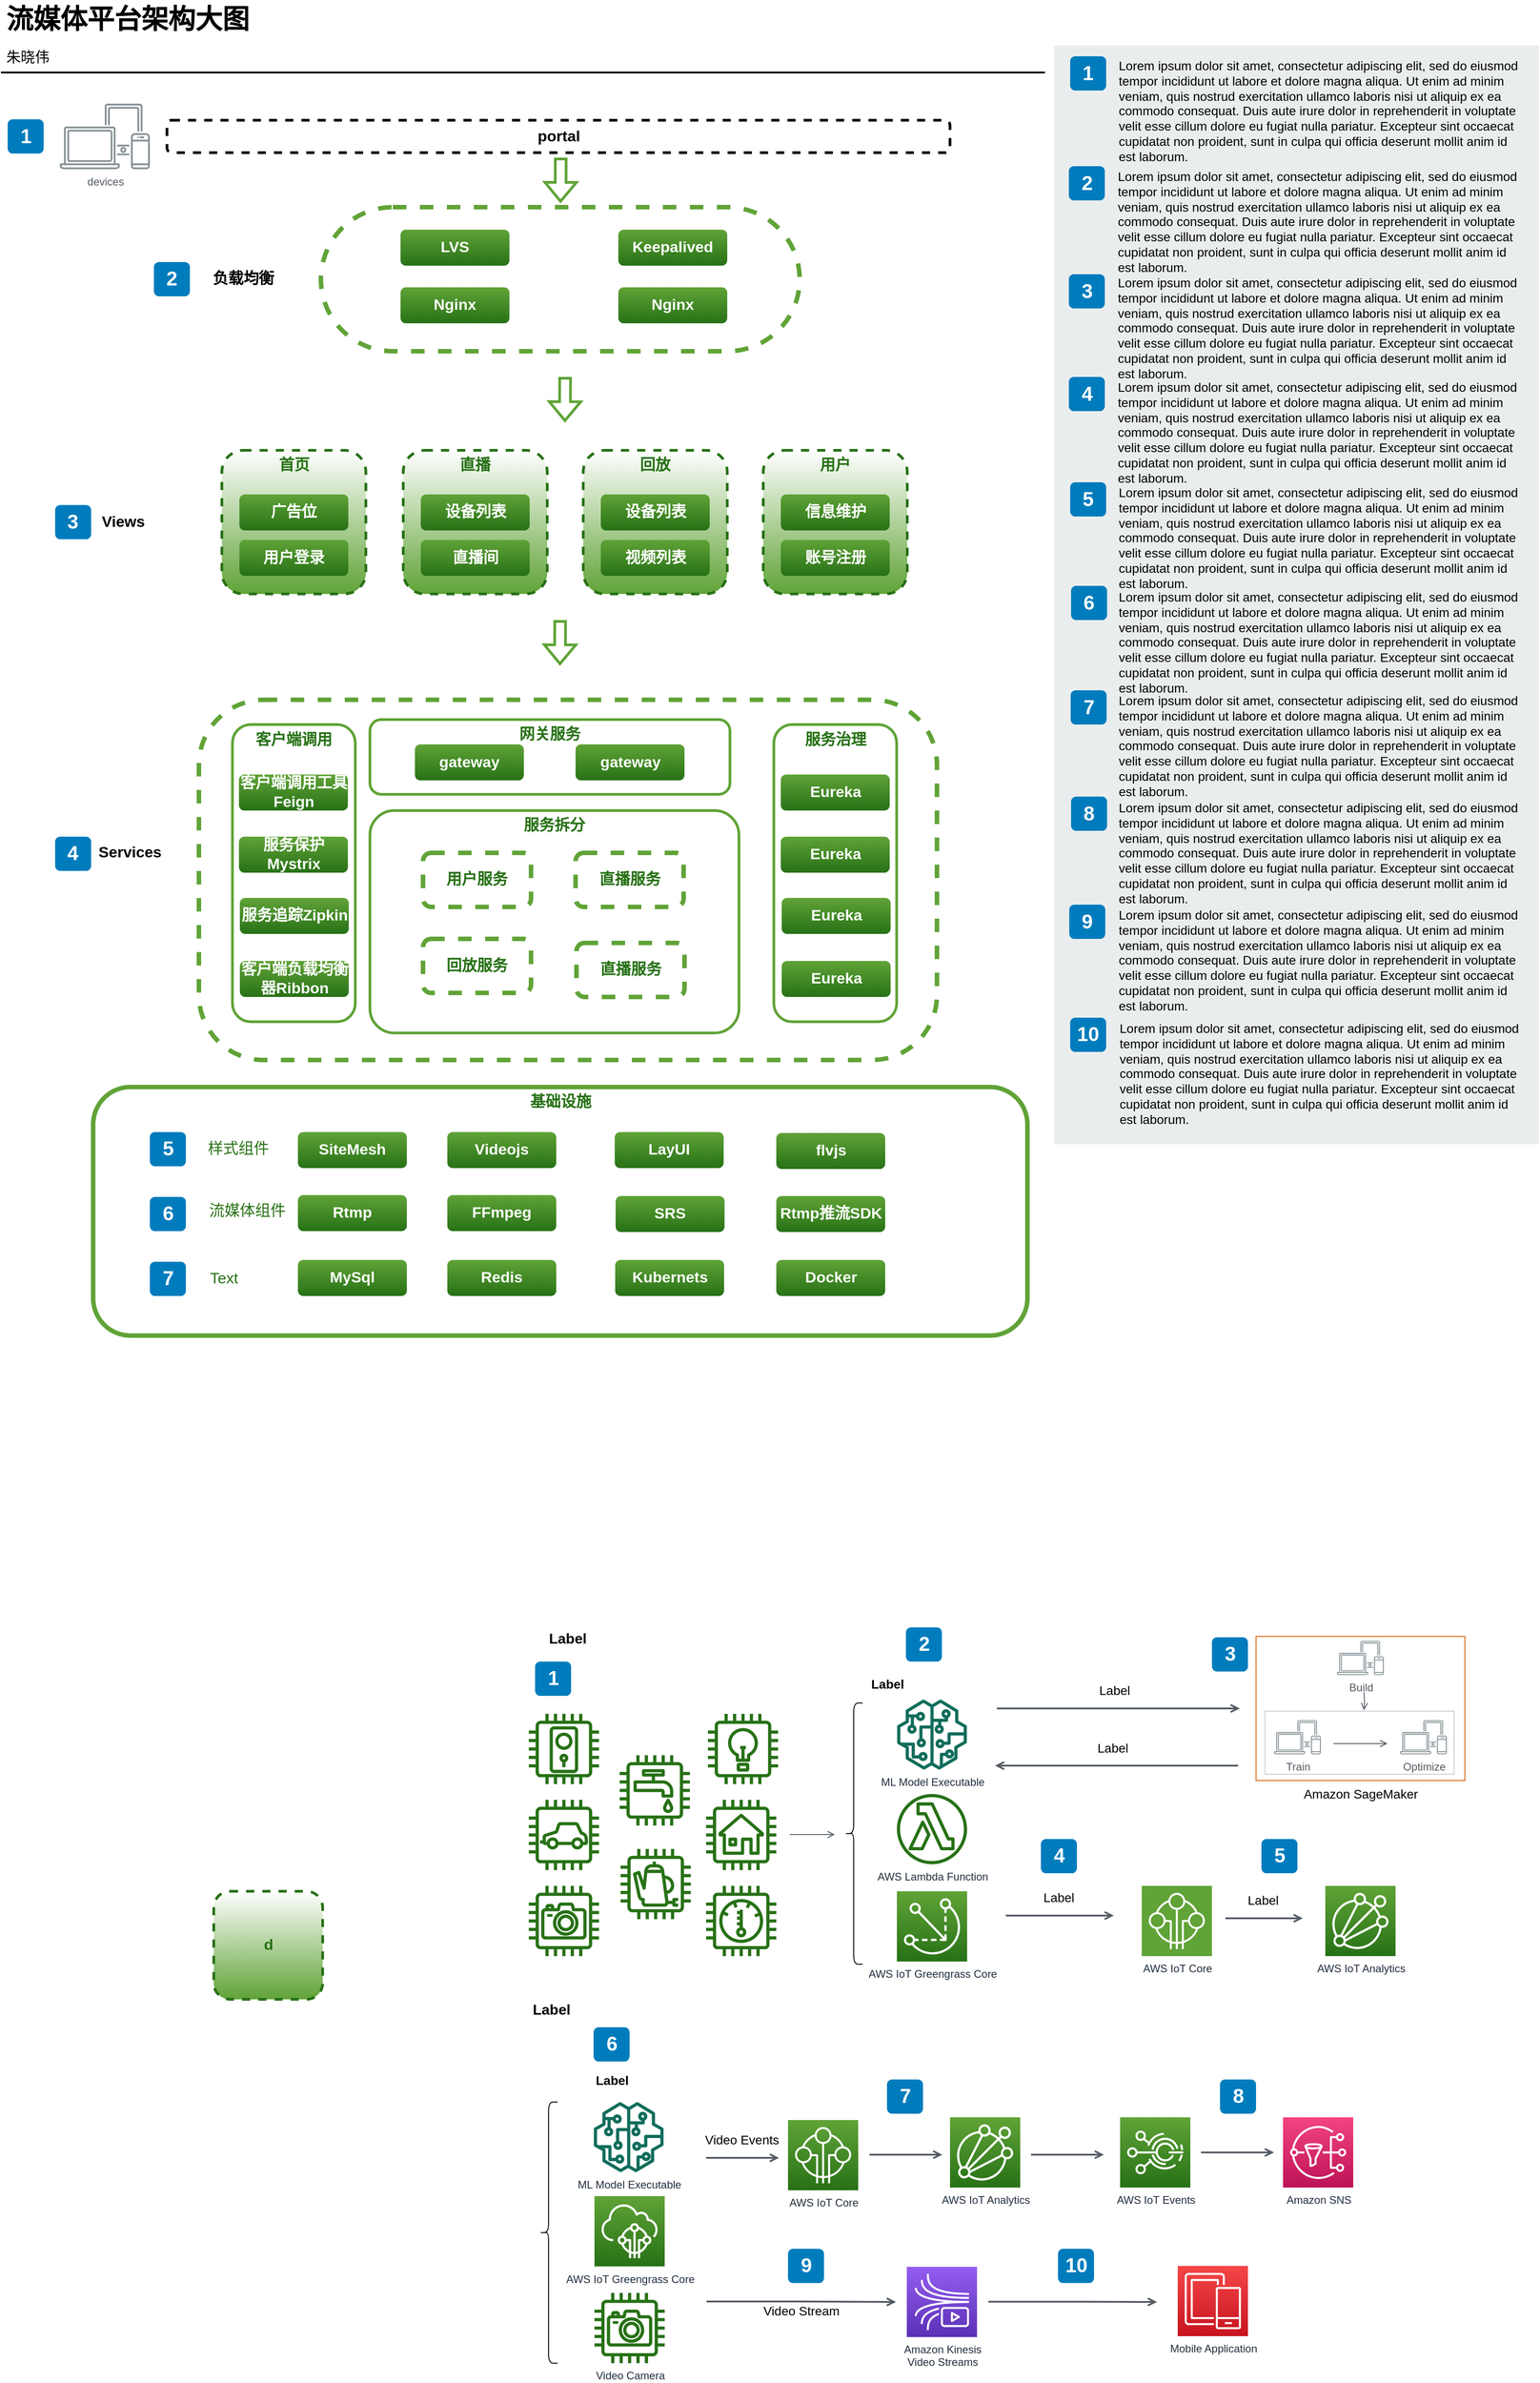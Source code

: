 <mxfile version="13.11.0" type="github">
  <diagram id="RvOlapnKrb3wd_bGB16z" name="Page-1">
    <mxGraphModel dx="358" dy="-2872" grid="1" gridSize="10" guides="1" tooltips="1" connect="1" arrows="1" fold="1" page="1" pageScale="1" pageWidth="827" pageHeight="1169" math="0" shadow="0">
      <root>
        <mxCell id="0" />
        <mxCell id="1" parent="0" />
        <mxCell id="OIX_POswV1e51lXpxc2r-1" value="Amazon SageMaker" style="whiteSpace=wrap;html=1;fillColor=none;fontSize=14;fontColor=#000000;dashed=0;fontStyle=0;align=center;verticalAlign=top;strokeColor=#D86613;gradientColor=none;spacingLeft=0;labelPosition=center;verticalLabelPosition=bottom;" vertex="1" parent="1">
          <mxGeometry x="2664.5" y="5880" width="232" height="160" as="geometry" />
        </mxCell>
        <mxCell id="OIX_POswV1e51lXpxc2r-2" value="" style="whiteSpace=wrap;html=1;fillColor=none;fontSize=14;fontColor=#000000;dashed=0;fontStyle=0;align=center;verticalAlign=top;strokeColor=#CCCCCC;gradientColor=none;spacingLeft=0;labelPosition=center;verticalLabelPosition=bottom;" vertex="1" parent="1">
          <mxGeometry x="2674.5" y="5963" width="210" height="70" as="geometry" />
        </mxCell>
        <mxCell id="OIX_POswV1e51lXpxc2r-3" value="" style="outlineConnect=0;fontColor=#232F3E;gradientColor=none;fillColor=#277116;strokeColor=none;dashed=0;verticalLabelPosition=bottom;verticalAlign=top;align=center;html=1;fontSize=12;fontStyle=0;aspect=fixed;pointerEvents=1;shape=mxgraph.aws4.door_lock;" vertex="1" parent="1">
          <mxGeometry x="1856.5" y="5966" width="78" height="78" as="geometry" />
        </mxCell>
        <mxCell id="OIX_POswV1e51lXpxc2r-4" value="" style="outlineConnect=0;fontColor=#232F3E;gradientColor=none;fillColor=#277116;strokeColor=none;dashed=0;verticalLabelPosition=bottom;verticalAlign=top;align=center;html=1;fontSize=12;fontStyle=0;aspect=fixed;pointerEvents=1;shape=mxgraph.aws4.car;" vertex="1" parent="1">
          <mxGeometry x="1856.5" y="6061.5" width="78" height="78" as="geometry" />
        </mxCell>
        <mxCell id="OIX_POswV1e51lXpxc2r-5" value="" style="outlineConnect=0;fontColor=#232F3E;gradientColor=none;fillColor=#277116;strokeColor=none;dashed=0;verticalLabelPosition=bottom;verticalAlign=top;align=center;html=1;fontSize=12;fontStyle=0;aspect=fixed;pointerEvents=1;shape=mxgraph.aws4.camera;" vertex="1" parent="1">
          <mxGeometry x="1856.5" y="6157" width="78" height="78" as="geometry" />
        </mxCell>
        <mxCell id="OIX_POswV1e51lXpxc2r-6" value="" style="outlineConnect=0;fontColor=#232F3E;gradientColor=none;fillColor=#277116;strokeColor=none;dashed=0;verticalLabelPosition=bottom;verticalAlign=top;align=center;html=1;fontSize=12;fontStyle=0;aspect=fixed;pointerEvents=1;shape=mxgraph.aws4.utility;" vertex="1" parent="1">
          <mxGeometry x="1957.5" y="6012" width="78" height="78" as="geometry" />
        </mxCell>
        <mxCell id="OIX_POswV1e51lXpxc2r-7" value="" style="outlineConnect=0;fontColor=#232F3E;gradientColor=none;fillColor=#277116;strokeColor=none;dashed=0;verticalLabelPosition=bottom;verticalAlign=top;align=center;html=1;fontSize=12;fontStyle=0;aspect=fixed;pointerEvents=1;shape=mxgraph.aws4.coffee_pot;" vertex="1" parent="1">
          <mxGeometry x="1958.5" y="6116" width="78" height="78" as="geometry" />
        </mxCell>
        <mxCell id="OIX_POswV1e51lXpxc2r-8" value="" style="outlineConnect=0;fontColor=#232F3E;gradientColor=none;fillColor=#277116;strokeColor=none;dashed=0;verticalLabelPosition=bottom;verticalAlign=top;align=center;html=1;fontSize=12;fontStyle=0;aspect=fixed;pointerEvents=1;shape=mxgraph.aws4.lightbulb;" vertex="1" parent="1">
          <mxGeometry x="2055.5" y="5966" width="78" height="78" as="geometry" />
        </mxCell>
        <mxCell id="OIX_POswV1e51lXpxc2r-9" value="" style="outlineConnect=0;fontColor=#232F3E;gradientColor=none;fillColor=#277116;strokeColor=none;dashed=0;verticalLabelPosition=bottom;verticalAlign=top;align=center;html=1;fontSize=12;fontStyle=0;aspect=fixed;pointerEvents=1;shape=mxgraph.aws4.house;" vertex="1" parent="1">
          <mxGeometry x="2053.5" y="6061.5" width="78" height="78" as="geometry" />
        </mxCell>
        <mxCell id="OIX_POswV1e51lXpxc2r-10" value="" style="outlineConnect=0;fontColor=#232F3E;gradientColor=none;fillColor=#277116;strokeColor=none;dashed=0;verticalLabelPosition=bottom;verticalAlign=top;align=center;html=1;fontSize=12;fontStyle=0;aspect=fixed;pointerEvents=1;shape=mxgraph.aws4.thermostat;" vertex="1" parent="1">
          <mxGeometry x="2053.5" y="6157" width="78" height="78" as="geometry" />
        </mxCell>
        <mxCell id="OIX_POswV1e51lXpxc2r-11" value="1" style="rounded=1;whiteSpace=wrap;html=1;fillColor=#007CBD;strokeColor=none;fontColor=#FFFFFF;fontStyle=1;fontSize=22;" vertex="1" parent="1">
          <mxGeometry x="1863.5" y="5908" width="40" height="38" as="geometry" />
        </mxCell>
        <mxCell id="OIX_POswV1e51lXpxc2r-12" value="ML Model Executable" style="outlineConnect=0;fontColor=#232F3E;gradientColor=none;fillColor=#116D5B;strokeColor=none;dashed=0;verticalLabelPosition=bottom;verticalAlign=top;align=center;html=1;fontSize=12;fontStyle=0;aspect=fixed;pointerEvents=1;shape=mxgraph.aws4.sagemaker_model;" vertex="1" parent="1">
          <mxGeometry x="2265.5" y="5950" width="78" height="78" as="geometry" />
        </mxCell>
        <mxCell id="OIX_POswV1e51lXpxc2r-13" value="AWS Lambda Function" style="outlineConnect=0;fontColor=#232F3E;gradientColor=none;fillColor=#277116;strokeColor=none;dashed=0;verticalLabelPosition=bottom;verticalAlign=top;align=center;html=1;fontSize=12;fontStyle=0;aspect=fixed;pointerEvents=1;shape=mxgraph.aws4.lambda_function;" vertex="1" parent="1">
          <mxGeometry x="2265.5" y="6055" width="78" height="78" as="geometry" />
        </mxCell>
        <mxCell id="OIX_POswV1e51lXpxc2r-14" value="AWS IoT Greengrass Core" style="outlineConnect=0;fontColor=#232F3E;gradientColor=#60A337;gradientDirection=north;fillColor=#277116;strokeColor=#ffffff;dashed=0;verticalLabelPosition=bottom;verticalAlign=top;align=center;html=1;fontSize=12;fontStyle=0;aspect=fixed;shape=mxgraph.aws4.resourceIcon;resIcon=mxgraph.aws4.greengrass;" vertex="1" parent="1">
          <mxGeometry x="2265.5" y="6163" width="78" height="78" as="geometry" />
        </mxCell>
        <mxCell id="OIX_POswV1e51lXpxc2r-15" value="AWS IoT Core" style="outlineConnect=0;fontColor=#232F3E;gradientColor=#60A337;gradientDirection=north;strokeColor=#ffffff;dashed=0;verticalLabelPosition=bottom;verticalAlign=top;align=center;html=1;fontSize=12;fontStyle=0;aspect=fixed;shape=mxgraph.aws4.resourceIcon;resIcon=mxgraph.aws4.internet_of_things;fillColor=#60A337;" vertex="1" parent="1">
          <mxGeometry x="2537.5" y="6157" width="78" height="78" as="geometry" />
        </mxCell>
        <mxCell id="OIX_POswV1e51lXpxc2r-16" value="AWS IoT Analytics" style="outlineConnect=0;fontColor=#232F3E;gradientColor=#60A337;gradientDirection=north;fillColor=#277116;strokeColor=#ffffff;dashed=0;verticalLabelPosition=bottom;verticalAlign=top;align=center;html=1;fontSize=12;fontStyle=0;aspect=fixed;shape=mxgraph.aws4.resourceIcon;resIcon=mxgraph.aws4.iot_analytics;" vertex="1" parent="1">
          <mxGeometry x="2741.5" y="6157" width="78" height="78" as="geometry" />
        </mxCell>
        <mxCell id="OIX_POswV1e51lXpxc2r-17" value="ML Model Executable" style="outlineConnect=0;fontColor=#232F3E;gradientColor=none;fillColor=#116D5B;strokeColor=none;dashed=0;verticalLabelPosition=bottom;verticalAlign=top;align=center;html=1;fontSize=12;fontStyle=0;aspect=fixed;pointerEvents=1;shape=mxgraph.aws4.sagemaker_model;" vertex="1" parent="1">
          <mxGeometry x="1928.5" y="6397" width="78" height="78" as="geometry" />
        </mxCell>
        <mxCell id="OIX_POswV1e51lXpxc2r-18" value="AWS IoT Greengrass Core" style="outlineConnect=0;fontColor=#232F3E;gradientColor=#60A337;gradientDirection=north;fillColor=#277116;strokeColor=#ffffff;dashed=0;verticalLabelPosition=bottom;verticalAlign=top;align=center;html=1;fontSize=12;fontStyle=0;aspect=fixed;shape=mxgraph.aws4.resourceIcon;resIcon=mxgraph.aws4.iot_core;" vertex="1" parent="1">
          <mxGeometry x="1929.5" y="6501.5" width="78" height="78" as="geometry" />
        </mxCell>
        <mxCell id="OIX_POswV1e51lXpxc2r-19" value="Video Camera" style="outlineConnect=0;fontColor=#232F3E;gradientColor=none;fillColor=#277116;strokeColor=none;dashed=0;verticalLabelPosition=bottom;verticalAlign=top;align=center;html=1;fontSize=12;fontStyle=0;aspect=fixed;pointerEvents=1;shape=mxgraph.aws4.camera;" vertex="1" parent="1">
          <mxGeometry x="1929.5" y="6609" width="78" height="78" as="geometry" />
        </mxCell>
        <mxCell id="OIX_POswV1e51lXpxc2r-20" value="AWS IoT Core" style="outlineConnect=0;fontColor=#232F3E;gradientColor=#60A337;gradientDirection=north;fillColor=#277116;strokeColor=#ffffff;dashed=0;verticalLabelPosition=bottom;verticalAlign=top;align=center;html=1;fontSize=12;fontStyle=0;aspect=fixed;shape=mxgraph.aws4.resourceIcon;resIcon=mxgraph.aws4.internet_of_things;" vertex="1" parent="1">
          <mxGeometry x="2144.5" y="6417" width="78" height="78" as="geometry" />
        </mxCell>
        <mxCell id="OIX_POswV1e51lXpxc2r-21" value="AWS IoT Analytics" style="outlineConnect=0;fontColor=#232F3E;gradientColor=#60A337;gradientDirection=north;fillColor=#277116;strokeColor=#ffffff;dashed=0;verticalLabelPosition=bottom;verticalAlign=top;align=center;html=1;fontSize=12;fontStyle=0;aspect=fixed;shape=mxgraph.aws4.resourceIcon;resIcon=mxgraph.aws4.iot_analytics;" vertex="1" parent="1">
          <mxGeometry x="2324.5" y="6414" width="78" height="78" as="geometry" />
        </mxCell>
        <mxCell id="OIX_POswV1e51lXpxc2r-22" value="AWS IoT Events" style="outlineConnect=0;fontColor=#232F3E;gradientColor=#60A337;gradientDirection=north;fillColor=#277116;strokeColor=#ffffff;dashed=0;verticalLabelPosition=bottom;verticalAlign=top;align=center;html=1;fontSize=12;fontStyle=0;aspect=fixed;shape=mxgraph.aws4.resourceIcon;resIcon=mxgraph.aws4.iot_events;" vertex="1" parent="1">
          <mxGeometry x="2513.5" y="6414" width="78" height="78" as="geometry" />
        </mxCell>
        <mxCell id="OIX_POswV1e51lXpxc2r-23" value="Amazon SNS" style="outlineConnect=0;fontColor=#232F3E;gradientColor=#F34482;gradientDirection=north;fillColor=#BC1356;strokeColor=#ffffff;dashed=0;verticalLabelPosition=bottom;verticalAlign=top;align=center;html=1;fontSize=12;fontStyle=0;aspect=fixed;shape=mxgraph.aws4.resourceIcon;resIcon=mxgraph.aws4.sns;" vertex="1" parent="1">
          <mxGeometry x="2694.5" y="6414" width="78" height="78" as="geometry" />
        </mxCell>
        <mxCell id="OIX_POswV1e51lXpxc2r-24" value="Amazon Kinesis&lt;br&gt;Video Streams&lt;br&gt;" style="outlineConnect=0;fontColor=#232F3E;gradientColor=#945DF2;gradientDirection=north;fillColor=#5A30B5;strokeColor=#ffffff;dashed=0;verticalLabelPosition=bottom;verticalAlign=top;align=center;html=1;fontSize=12;fontStyle=0;aspect=fixed;shape=mxgraph.aws4.resourceIcon;resIcon=mxgraph.aws4.kinesis_video_streams;" vertex="1" parent="1">
          <mxGeometry x="2276.5" y="6580" width="78" height="78" as="geometry" />
        </mxCell>
        <mxCell id="OIX_POswV1e51lXpxc2r-25" value="Mobile Application" style="outlineConnect=0;fontColor=#232F3E;gradientColor=#F54749;gradientDirection=north;fillColor=#C7131F;strokeColor=#ffffff;dashed=0;verticalLabelPosition=bottom;verticalAlign=top;align=center;html=1;fontSize=12;fontStyle=0;aspect=fixed;shape=mxgraph.aws4.resourceIcon;resIcon=mxgraph.aws4.mobile;" vertex="1" parent="1">
          <mxGeometry x="2577.5" y="6579" width="78" height="78" as="geometry" />
        </mxCell>
        <mxCell id="OIX_POswV1e51lXpxc2r-26" value="2" style="rounded=1;whiteSpace=wrap;html=1;fillColor=#007CBD;strokeColor=none;fontColor=#FFFFFF;fontStyle=1;fontSize=22;" vertex="1" parent="1">
          <mxGeometry x="2275.5" y="5870" width="40" height="38" as="geometry" />
        </mxCell>
        <mxCell id="OIX_POswV1e51lXpxc2r-27" value="3" style="rounded=1;whiteSpace=wrap;html=1;fillColor=#007CBD;strokeColor=none;fontColor=#FFFFFF;fontStyle=1;fontSize=22;" vertex="1" parent="1">
          <mxGeometry x="2615.5" y="5881" width="40" height="38" as="geometry" />
        </mxCell>
        <mxCell id="OIX_POswV1e51lXpxc2r-28" value="4" style="rounded=1;whiteSpace=wrap;html=1;fillColor=#007CBD;strokeColor=none;fontColor=#FFFFFF;fontStyle=1;fontSize=22;" vertex="1" parent="1">
          <mxGeometry x="2425.5" y="6105" width="40" height="38" as="geometry" />
        </mxCell>
        <mxCell id="OIX_POswV1e51lXpxc2r-29" value="5" style="rounded=1;whiteSpace=wrap;html=1;fillColor=#007CBD;strokeColor=none;fontColor=#FFFFFF;fontStyle=1;fontSize=22;" vertex="1" parent="1">
          <mxGeometry x="2670.5" y="6105" width="40" height="38" as="geometry" />
        </mxCell>
        <mxCell id="OIX_POswV1e51lXpxc2r-30" value="6" style="rounded=1;whiteSpace=wrap;html=1;fillColor=#007CBD;strokeColor=none;fontColor=#FFFFFF;fontStyle=1;fontSize=22;" vertex="1" parent="1">
          <mxGeometry x="1928.5" y="6314" width="40" height="38" as="geometry" />
        </mxCell>
        <mxCell id="OIX_POswV1e51lXpxc2r-31" value="7" style="rounded=1;whiteSpace=wrap;html=1;fillColor=#007CBD;strokeColor=none;fontColor=#FFFFFF;fontStyle=1;fontSize=22;" vertex="1" parent="1">
          <mxGeometry x="2254.5" y="6372" width="40" height="38" as="geometry" />
        </mxCell>
        <mxCell id="OIX_POswV1e51lXpxc2r-32" value="8" style="rounded=1;whiteSpace=wrap;html=1;fillColor=#007CBD;strokeColor=none;fontColor=#FFFFFF;fontStyle=1;fontSize=22;" vertex="1" parent="1">
          <mxGeometry x="2624.5" y="6372" width="40" height="38" as="geometry" />
        </mxCell>
        <mxCell id="OIX_POswV1e51lXpxc2r-33" value="9" style="rounded=1;whiteSpace=wrap;html=1;fillColor=#007CBD;strokeColor=none;fontColor=#FFFFFF;fontStyle=1;fontSize=22;" vertex="1" parent="1">
          <mxGeometry x="2144.5" y="6560" width="40" height="38" as="geometry" />
        </mxCell>
        <mxCell id="OIX_POswV1e51lXpxc2r-34" value="10" style="rounded=1;whiteSpace=wrap;html=1;fillColor=#007CBD;strokeColor=none;fontColor=#FFFFFF;fontStyle=1;fontSize=22;" vertex="1" parent="1">
          <mxGeometry x="2444.5" y="6560" width="40" height="38" as="geometry" />
        </mxCell>
        <mxCell id="OIX_POswV1e51lXpxc2r-35" value="流媒体平台架构大图" style="text;html=1;resizable=0;points=[];autosize=1;align=left;verticalAlign=top;spacingTop=-4;fontSize=30;fontStyle=1" vertex="1" parent="1">
          <mxGeometry x="1274" y="4063.5" width="290" height="40" as="geometry" />
        </mxCell>
        <mxCell id="OIX_POswV1e51lXpxc2r-36" value="朱晓伟" style="text;html=1;resizable=0;points=[];autosize=1;align=left;verticalAlign=top;spacingTop=-4;fontSize=16;" vertex="1" parent="1">
          <mxGeometry x="1274" y="4113.5" width="60" height="20" as="geometry" />
        </mxCell>
        <mxCell id="OIX_POswV1e51lXpxc2r-37" value="Label" style="text;html=1;resizable=0;points=[];autosize=1;align=left;verticalAlign=top;spacingTop=-4;fontSize=16;fontStyle=1" vertex="1" parent="1">
          <mxGeometry x="1876.5" y="5870" width="50" height="20" as="geometry" />
        </mxCell>
        <mxCell id="OIX_POswV1e51lXpxc2r-38" value="" style="line;strokeWidth=2;html=1;fontSize=14;" vertex="1" parent="1">
          <mxGeometry x="1270" y="4138.5" width="1160" height="10" as="geometry" />
        </mxCell>
        <mxCell id="OIX_POswV1e51lXpxc2r-39" value="&lt;span&gt;Label&lt;/span&gt;" style="text;html=1;resizable=0;points=[];autosize=1;align=left;verticalAlign=top;spacingTop=-4;fontSize=14;fontStyle=1" vertex="1" parent="1">
          <mxGeometry x="2234.5" y="5922" width="50" height="20" as="geometry" />
        </mxCell>
        <mxCell id="OIX_POswV1e51lXpxc2r-40" value="" style="edgeStyle=orthogonalEdgeStyle;html=1;endArrow=open;elbow=vertical;startArrow=none;endFill=0;strokeColor=#545B64;rounded=0;fontSize=14;" edge="1" parent="1">
          <mxGeometry width="100" relative="1" as="geometry">
            <mxPoint x="2146.5" y="6100" as="sourcePoint" />
            <mxPoint x="2196.5" y="6100" as="targetPoint" />
          </mxGeometry>
        </mxCell>
        <mxCell id="OIX_POswV1e51lXpxc2r-41" value="" style="shape=curlyBracket;whiteSpace=wrap;html=1;rounded=1;fontSize=14;" vertex="1" parent="1">
          <mxGeometry x="2207.5" y="5954" width="20" height="290" as="geometry" />
        </mxCell>
        <mxCell id="OIX_POswV1e51lXpxc2r-42" value="&lt;span&gt;Label&lt;/span&gt;" style="edgeStyle=orthogonalEdgeStyle;html=1;endArrow=open;elbow=vertical;startArrow=none;endFill=0;strokeColor=#545B64;rounded=0;fontSize=14;strokeWidth=2;" edge="1" parent="1">
          <mxGeometry x="-0.037" y="20" width="100" relative="1" as="geometry">
            <mxPoint x="2376.5" y="5960" as="sourcePoint" />
            <mxPoint x="2646.5" y="5960" as="targetPoint" />
            <mxPoint as="offset" />
          </mxGeometry>
        </mxCell>
        <mxCell id="OIX_POswV1e51lXpxc2r-43" value="&lt;span&gt;Label&lt;/span&gt;" style="edgeStyle=orthogonalEdgeStyle;html=1;endArrow=none;elbow=vertical;startArrow=open;endFill=0;strokeColor=#545B64;rounded=0;fontSize=14;strokeWidth=2;startFill=0;" edge="1" parent="1">
          <mxGeometry x="-0.037" y="20" width="100" relative="1" as="geometry">
            <mxPoint x="2374.5" y="6023.5" as="sourcePoint" />
            <mxPoint x="2644.5" y="6023.5" as="targetPoint" />
            <mxPoint as="offset" />
          </mxGeometry>
        </mxCell>
        <mxCell id="OIX_POswV1e51lXpxc2r-44" value="&lt;span&gt;Label&lt;/span&gt;" style="edgeStyle=orthogonalEdgeStyle;html=1;endArrow=open;elbow=vertical;startArrow=none;endFill=0;strokeColor=#545B64;rounded=0;fontSize=14;strokeWidth=2;" edge="1" parent="1">
          <mxGeometry x="-0.037" y="20" width="100" relative="1" as="geometry">
            <mxPoint x="2386.5" y="6190" as="sourcePoint" />
            <mxPoint x="2506.5" y="6190" as="targetPoint" />
            <mxPoint as="offset" />
          </mxGeometry>
        </mxCell>
        <mxCell id="OIX_POswV1e51lXpxc2r-45" value="&lt;span&gt;Label&lt;/span&gt;" style="edgeStyle=orthogonalEdgeStyle;html=1;endArrow=open;elbow=vertical;startArrow=none;endFill=0;strokeColor=#545B64;rounded=0;fontSize=14;strokeWidth=2;" edge="1" parent="1">
          <mxGeometry x="-0.037" y="20" width="100" relative="1" as="geometry">
            <mxPoint x="2630.5" y="6193" as="sourcePoint" />
            <mxPoint x="2716.5" y="6193" as="targetPoint" />
            <mxPoint as="offset" />
          </mxGeometry>
        </mxCell>
        <mxCell id="OIX_POswV1e51lXpxc2r-46" value="Label" style="text;html=1;resizable=0;points=[];autosize=1;align=left;verticalAlign=top;spacingTop=-4;fontSize=16;fontStyle=1" vertex="1" parent="1">
          <mxGeometry x="1858.5" y="6282" width="50" height="20" as="geometry" />
        </mxCell>
        <mxCell id="OIX_POswV1e51lXpxc2r-47" value="&lt;span&gt;Label&lt;/span&gt;" style="text;html=1;resizable=0;points=[];autosize=1;align=left;verticalAlign=top;spacingTop=-4;fontSize=14;fontStyle=1" vertex="1" parent="1">
          <mxGeometry x="1928.5" y="6362" width="50" height="20" as="geometry" />
        </mxCell>
        <mxCell id="OIX_POswV1e51lXpxc2r-48" value="" style="shape=curlyBracket;whiteSpace=wrap;html=1;rounded=1;fontSize=14;" vertex="1" parent="1">
          <mxGeometry x="1868.5" y="6397" width="20" height="290" as="geometry" />
        </mxCell>
        <mxCell id="OIX_POswV1e51lXpxc2r-49" value="Video Events" style="edgeStyle=orthogonalEdgeStyle;html=1;endArrow=open;elbow=vertical;startArrow=none;endFill=0;strokeColor=#545B64;rounded=0;fontSize=14;strokeWidth=2;" edge="1" parent="1">
          <mxGeometry x="-0.037" y="20" width="100" relative="1" as="geometry">
            <mxPoint x="2053.5" y="6459" as="sourcePoint" />
            <mxPoint x="2134.5" y="6459" as="targetPoint" />
            <mxPoint as="offset" />
          </mxGeometry>
        </mxCell>
        <mxCell id="OIX_POswV1e51lXpxc2r-50" value="" style="edgeStyle=orthogonalEdgeStyle;html=1;endArrow=open;elbow=vertical;startArrow=none;endFill=0;strokeColor=#545B64;rounded=0;fontSize=14;strokeWidth=2;" edge="1" parent="1">
          <mxGeometry x="-0.037" y="20" width="100" relative="1" as="geometry">
            <mxPoint x="2235" y="6455.5" as="sourcePoint" />
            <mxPoint x="2316.0" y="6455.5" as="targetPoint" />
            <mxPoint as="offset" />
          </mxGeometry>
        </mxCell>
        <mxCell id="OIX_POswV1e51lXpxc2r-51" value="" style="edgeStyle=orthogonalEdgeStyle;html=1;endArrow=open;elbow=vertical;startArrow=none;endFill=0;strokeColor=#545B64;rounded=0;fontSize=14;strokeWidth=2;" edge="1" parent="1">
          <mxGeometry x="-0.037" y="20" width="100" relative="1" as="geometry">
            <mxPoint x="2414.5" y="6455.5" as="sourcePoint" />
            <mxPoint x="2495.5" y="6455.5" as="targetPoint" />
            <mxPoint as="offset" />
          </mxGeometry>
        </mxCell>
        <mxCell id="OIX_POswV1e51lXpxc2r-52" value="" style="edgeStyle=orthogonalEdgeStyle;html=1;endArrow=open;elbow=vertical;startArrow=none;endFill=0;strokeColor=#545B64;rounded=0;fontSize=14;strokeWidth=2;" edge="1" parent="1">
          <mxGeometry x="-0.037" y="20" width="100" relative="1" as="geometry">
            <mxPoint x="2603.5" y="6453" as="sourcePoint" />
            <mxPoint x="2684.5" y="6453" as="targetPoint" />
            <mxPoint as="offset" />
          </mxGeometry>
        </mxCell>
        <mxCell id="OIX_POswV1e51lXpxc2r-53" value="Video Stream" style="edgeStyle=orthogonalEdgeStyle;html=1;endArrow=open;elbow=vertical;startArrow=none;endFill=0;strokeColor=#545B64;rounded=0;fontSize=14;strokeWidth=2;" edge="1" parent="1">
          <mxGeometry x="0.004" y="-11" width="100" relative="1" as="geometry">
            <mxPoint x="2054" y="6618.5" as="sourcePoint" />
            <mxPoint x="2264.5" y="6619" as="targetPoint" />
            <mxPoint as="offset" />
            <Array as="points">
              <mxPoint x="2159.5" y="6619" />
            </Array>
          </mxGeometry>
        </mxCell>
        <mxCell id="OIX_POswV1e51lXpxc2r-54" value="" style="edgeStyle=orthogonalEdgeStyle;html=1;endArrow=open;elbow=vertical;startArrow=none;endFill=0;strokeColor=#545B64;rounded=0;fontSize=14;strokeWidth=2;" edge="1" parent="1">
          <mxGeometry x="0.004" y="-11" width="100" relative="1" as="geometry">
            <mxPoint x="2367.071" y="6618.714" as="sourcePoint" />
            <mxPoint x="2554.5" y="6619" as="targetPoint" />
            <mxPoint as="offset" />
            <Array as="points">
              <mxPoint x="2472.5" y="6619" />
            </Array>
          </mxGeometry>
        </mxCell>
        <mxCell id="OIX_POswV1e51lXpxc2r-55" value="Build" style="outlineConnect=0;gradientColor=none;fontColor=#545B64;strokeColor=none;fillColor=#879196;dashed=0;verticalLabelPosition=bottom;verticalAlign=top;align=center;html=1;fontSize=12;fontStyle=0;aspect=fixed;shape=mxgraph.aws4.illustration_devices;pointerEvents=1" vertex="1" parent="1">
          <mxGeometry x="2754.5" y="5885" width="52" height="38" as="geometry" />
        </mxCell>
        <mxCell id="OIX_POswV1e51lXpxc2r-56" value="Train" style="outlineConnect=0;gradientColor=none;fontColor=#545B64;strokeColor=none;fillColor=#879196;dashed=0;verticalLabelPosition=bottom;verticalAlign=top;align=center;html=1;fontSize=12;fontStyle=0;aspect=fixed;shape=mxgraph.aws4.illustration_devices;pointerEvents=1" vertex="1" parent="1">
          <mxGeometry x="2684.5" y="5973" width="52" height="38" as="geometry" />
        </mxCell>
        <mxCell id="OIX_POswV1e51lXpxc2r-57" value="Optimize" style="outlineConnect=0;gradientColor=none;fontColor=#545B64;strokeColor=none;fillColor=#879196;dashed=0;verticalLabelPosition=bottom;verticalAlign=top;align=center;html=1;fontSize=12;fontStyle=0;aspect=fixed;shape=mxgraph.aws4.illustration_devices;pointerEvents=1" vertex="1" parent="1">
          <mxGeometry x="2824.5" y="5973" width="52" height="38" as="geometry" />
        </mxCell>
        <mxCell id="OIX_POswV1e51lXpxc2r-58" value="" style="edgeStyle=orthogonalEdgeStyle;html=1;endArrow=open;elbow=vertical;startArrow=none;endFill=0;strokeColor=#545B64;rounded=0;fontSize=14;" edge="1" parent="1">
          <mxGeometry width="100" relative="1" as="geometry">
            <mxPoint x="2750.5" y="5999" as="sourcePoint" />
            <mxPoint x="2810.5" y="5999" as="targetPoint" />
          </mxGeometry>
        </mxCell>
        <mxCell id="OIX_POswV1e51lXpxc2r-59" value="" style="edgeStyle=orthogonalEdgeStyle;html=1;endArrow=open;elbow=vertical;startArrow=none;endFill=0;strokeColor=#545B64;rounded=0;fontSize=14;" edge="1" parent="1">
          <mxGeometry width="100" relative="1" as="geometry">
            <mxPoint x="2784.5" y="5941.968" as="sourcePoint" />
            <mxPoint x="2784.5" y="5961.968" as="targetPoint" />
          </mxGeometry>
        </mxCell>
        <mxCell id="OIX_POswV1e51lXpxc2r-60" value="" style="rounded=0;whiteSpace=wrap;html=1;fillColor=#EAEDED;fontSize=22;fontColor=#FFFFFF;strokeColor=none;labelBackgroundColor=none;" vertex="1" parent="1">
          <mxGeometry x="2440" y="4113.5" width="539" height="1220" as="geometry" />
        </mxCell>
        <mxCell id="OIX_POswV1e51lXpxc2r-61" value="1" style="rounded=1;whiteSpace=wrap;html=1;fillColor=#007CBD;strokeColor=none;fontColor=#FFFFFF;fontStyle=1;fontSize=22;labelBackgroundColor=none;" vertex="1" parent="1">
          <mxGeometry x="2458" y="4125.5" width="40" height="38" as="geometry" />
        </mxCell>
        <mxCell id="OIX_POswV1e51lXpxc2r-62" value="2" style="rounded=1;whiteSpace=wrap;html=1;fillColor=#007CBD;strokeColor=none;fontColor=#FFFFFF;fontStyle=1;fontSize=22;labelBackgroundColor=none;" vertex="1" parent="1">
          <mxGeometry x="2456.5" y="4247.5" width="40" height="38" as="geometry" />
        </mxCell>
        <mxCell id="OIX_POswV1e51lXpxc2r-63" value="3" style="rounded=1;whiteSpace=wrap;html=1;fillColor=#007CBD;strokeColor=none;fontColor=#FFFFFF;fontStyle=1;fontSize=22;labelBackgroundColor=none;" vertex="1" parent="1">
          <mxGeometry x="2456.5" y="4367.5" width="40" height="38" as="geometry" />
        </mxCell>
        <mxCell id="OIX_POswV1e51lXpxc2r-64" value="4" style="rounded=1;whiteSpace=wrap;html=1;fillColor=#007CBD;strokeColor=none;fontColor=#FFFFFF;fontStyle=1;fontSize=22;labelBackgroundColor=none;" vertex="1" parent="1">
          <mxGeometry x="2456.5" y="4481.5" width="40" height="38" as="geometry" />
        </mxCell>
        <mxCell id="OIX_POswV1e51lXpxc2r-65" value="5" style="rounded=1;whiteSpace=wrap;html=1;fillColor=#007CBD;strokeColor=none;fontColor=#FFFFFF;fontStyle=1;fontSize=22;labelBackgroundColor=none;" vertex="1" parent="1">
          <mxGeometry x="2458" y="4598.5" width="40" height="38" as="geometry" />
        </mxCell>
        <mxCell id="OIX_POswV1e51lXpxc2r-66" value="6" style="rounded=1;whiteSpace=wrap;html=1;fillColor=#007CBD;strokeColor=none;fontColor=#FFFFFF;fontStyle=1;fontSize=22;labelBackgroundColor=none;" vertex="1" parent="1">
          <mxGeometry x="2459" y="4713.5" width="40" height="38" as="geometry" />
        </mxCell>
        <mxCell id="OIX_POswV1e51lXpxc2r-67" value="7" style="rounded=1;whiteSpace=wrap;html=1;fillColor=#007CBD;strokeColor=none;fontColor=#FFFFFF;fontStyle=1;fontSize=22;labelBackgroundColor=none;" vertex="1" parent="1">
          <mxGeometry x="2458.5" y="4829.5" width="40" height="38" as="geometry" />
        </mxCell>
        <mxCell id="OIX_POswV1e51lXpxc2r-68" value="8" style="rounded=1;whiteSpace=wrap;html=1;fillColor=#007CBD;strokeColor=none;fontColor=#FFFFFF;fontStyle=1;fontSize=22;labelBackgroundColor=none;" vertex="1" parent="1">
          <mxGeometry x="2459" y="4947.5" width="40" height="38" as="geometry" />
        </mxCell>
        <mxCell id="OIX_POswV1e51lXpxc2r-69" value="9" style="rounded=1;whiteSpace=wrap;html=1;fillColor=#007CBD;strokeColor=none;fontColor=#FFFFFF;fontStyle=1;fontSize=22;labelBackgroundColor=none;" vertex="1" parent="1">
          <mxGeometry x="2457" y="5067.5" width="40" height="38" as="geometry" />
        </mxCell>
        <mxCell id="OIX_POswV1e51lXpxc2r-70" value="&lt;span&gt;Lorem ipsum dolor sit amet, consectetur adipiscing elit, sed do eiusmod tempor incididunt ut labore et dolore magna aliqua. Ut enim ad minim veniam, quis nostrud exercitation ullamco laboris nisi ut aliquip ex ea commodo consequat. Duis aute irure dolor in reprehenderit in voluptate velit esse cillum dolore eu fugiat nulla pariatur. Excepteur sint occaecat cupidatat non proident, sunt in culpa qui officia deserunt mollit anim id est laborum.&lt;/span&gt;&lt;br&gt;" style="text;html=1;align=left;verticalAlign=top;spacingTop=-4;fontSize=14;labelBackgroundColor=none;whiteSpace=wrap;" vertex="1" parent="1">
          <mxGeometry x="2509.5" y="4125" width="449" height="118" as="geometry" />
        </mxCell>
        <mxCell id="OIX_POswV1e51lXpxc2r-71" value="&lt;span&gt;Lorem ipsum dolor sit amet, consectetur adipiscing elit, sed do eiusmod tempor incididunt ut labore et dolore magna aliqua. Ut enim ad minim veniam, quis nostrud exercitation ullamco laboris nisi ut aliquip ex ea commodo consequat. Duis aute irure dolor in reprehenderit in voluptate velit esse cillum dolore eu fugiat nulla pariatur. Excepteur sint occaecat cupidatat non proident, sunt in culpa qui officia deserunt mollit anim id est laborum.&lt;/span&gt;&lt;br&gt;" style="text;html=1;align=left;verticalAlign=top;spacingTop=-4;fontSize=14;labelBackgroundColor=none;whiteSpace=wrap;" vertex="1" parent="1">
          <mxGeometry x="2508.5" y="4248" width="450" height="115" as="geometry" />
        </mxCell>
        <mxCell id="OIX_POswV1e51lXpxc2r-72" value="&lt;span&gt;Lorem ipsum dolor sit amet, consectetur adipiscing elit, sed do eiusmod tempor incididunt ut labore et dolore magna aliqua. Ut enim ad minim veniam, quis nostrud exercitation ullamco laboris nisi ut aliquip ex ea commodo consequat. Duis aute irure dolor in reprehenderit in voluptate velit esse cillum dolore eu fugiat nulla pariatur. Excepteur sint occaecat cupidatat non proident, sunt in culpa qui officia deserunt mollit anim id est laborum.&lt;/span&gt;&lt;br&gt;" style="text;html=1;align=left;verticalAlign=top;spacingTop=-4;fontSize=14;labelBackgroundColor=none;whiteSpace=wrap;" vertex="1" parent="1">
          <mxGeometry x="2508.5" y="4366" width="450" height="117" as="geometry" />
        </mxCell>
        <mxCell id="OIX_POswV1e51lXpxc2r-73" value="&lt;span&gt;Lorem ipsum dolor sit amet, consectetur adipiscing elit, sed do eiusmod tempor incididunt ut labore et dolore magna aliqua. Ut enim ad minim veniam, quis nostrud exercitation ullamco laboris nisi ut aliquip ex ea commodo consequat. Duis aute irure dolor in reprehenderit in voluptate velit esse cillum dolore eu fugiat nulla pariatur. Excepteur sint occaecat cupidatat non proident, sunt in culpa qui officia deserunt mollit anim id est laborum.&lt;/span&gt;&lt;br&gt;" style="text;html=1;align=left;verticalAlign=top;spacingTop=-4;fontSize=14;labelBackgroundColor=none;whiteSpace=wrap;" vertex="1" parent="1">
          <mxGeometry x="2508.5" y="4482" width="450" height="121" as="geometry" />
        </mxCell>
        <mxCell id="OIX_POswV1e51lXpxc2r-74" value="&lt;span&gt;Lorem ipsum dolor sit amet, consectetur adipiscing elit, sed do eiusmod tempor incididunt ut labore et dolore magna aliqua. Ut enim ad minim veniam, quis nostrud exercitation ullamco laboris nisi ut aliquip ex ea commodo consequat. Duis aute irure dolor in reprehenderit in voluptate velit esse cillum dolore eu fugiat nulla pariatur. Excepteur sint occaecat cupidatat non proident, sunt in culpa qui officia deserunt mollit anim id est laborum.&lt;/span&gt;&lt;br&gt;" style="text;html=1;align=left;verticalAlign=top;spacingTop=-4;fontSize=14;labelBackgroundColor=none;whiteSpace=wrap;" vertex="1" parent="1">
          <mxGeometry x="2509.5" y="4599" width="449" height="114" as="geometry" />
        </mxCell>
        <mxCell id="OIX_POswV1e51lXpxc2r-75" value="&lt;span&gt;Lorem ipsum dolor sit amet, consectetur adipiscing elit, sed do eiusmod tempor incididunt ut labore et dolore magna aliqua. Ut enim ad minim veniam, quis nostrud exercitation ullamco laboris nisi ut aliquip ex ea commodo consequat. Duis aute irure dolor in reprehenderit in voluptate velit esse cillum dolore eu fugiat nulla pariatur. Excepteur sint occaecat cupidatat non proident, sunt in culpa qui officia deserunt mollit anim id est laborum.&lt;/span&gt;&lt;br&gt;" style="text;html=1;align=left;verticalAlign=top;spacingTop=-4;fontSize=14;labelBackgroundColor=none;whiteSpace=wrap;" vertex="1" parent="1">
          <mxGeometry x="2509.5" y="4715" width="450" height="118" as="geometry" />
        </mxCell>
        <mxCell id="OIX_POswV1e51lXpxc2r-76" value="&lt;span&gt;Lorem ipsum dolor sit amet, consectetur adipiscing elit, sed do eiusmod tempor incididunt ut labore et dolore magna aliqua. Ut enim ad minim veniam, quis nostrud exercitation ullamco laboris nisi ut aliquip ex ea commodo consequat. Duis aute irure dolor in reprehenderit in voluptate velit esse cillum dolore eu fugiat nulla pariatur. Excepteur sint occaecat cupidatat non proident, sunt in culpa qui officia deserunt mollit anim id est laborum.&lt;/span&gt;&lt;br&gt;" style="text;html=1;align=left;verticalAlign=top;spacingTop=-4;fontSize=14;labelBackgroundColor=none;whiteSpace=wrap;" vertex="1" parent="1">
          <mxGeometry x="2509.5" y="4830" width="449" height="113" as="geometry" />
        </mxCell>
        <mxCell id="OIX_POswV1e51lXpxc2r-77" value="&lt;span&gt;Lorem ipsum dolor sit amet, consectetur adipiscing elit, sed do eiusmod tempor incididunt ut labore et dolore magna aliqua. Ut enim ad minim veniam, quis nostrud exercitation ullamco laboris nisi ut aliquip ex ea commodo consequat. Duis aute irure dolor in reprehenderit in voluptate velit esse cillum dolore eu fugiat nulla pariatur. Excepteur sint occaecat cupidatat non proident, sunt in culpa qui officia deserunt mollit anim id est laborum.&lt;/span&gt;&lt;br&gt;" style="text;html=1;align=left;verticalAlign=top;spacingTop=-4;fontSize=14;labelBackgroundColor=none;whiteSpace=wrap;" vertex="1" parent="1">
          <mxGeometry x="2509.5" y="4949" width="449" height="124" as="geometry" />
        </mxCell>
        <mxCell id="OIX_POswV1e51lXpxc2r-78" value="&lt;span&gt;Lorem ipsum dolor sit amet, consectetur adipiscing elit, sed do eiusmod tempor incididunt ut labore et dolore magna aliqua. Ut enim ad minim veniam, quis nostrud exercitation ullamco laboris nisi ut aliquip ex ea commodo consequat. Duis aute irure dolor in reprehenderit in voluptate velit esse cillum dolore eu fugiat nulla pariatur. Excepteur sint occaecat cupidatat non proident, sunt in culpa qui officia deserunt mollit anim id est laborum.&lt;/span&gt;&lt;br&gt;" style="text;html=1;align=left;verticalAlign=top;spacingTop=-4;fontSize=14;labelBackgroundColor=none;whiteSpace=wrap;" vertex="1" parent="1">
          <mxGeometry x="2509.5" y="5068" width="449" height="115" as="geometry" />
        </mxCell>
        <mxCell id="OIX_POswV1e51lXpxc2r-79" value="10" style="rounded=1;whiteSpace=wrap;html=1;fillColor=#007CBD;strokeColor=none;fontColor=#FFFFFF;fontStyle=1;fontSize=22;labelBackgroundColor=none;" vertex="1" parent="1">
          <mxGeometry x="2458" y="5193" width="40" height="38" as="geometry" />
        </mxCell>
        <mxCell id="OIX_POswV1e51lXpxc2r-80" value="&lt;span&gt;Lorem ipsum dolor sit amet, consectetur adipiscing elit, sed do eiusmod tempor incididunt ut labore et dolore magna aliqua. Ut enim ad minim veniam, quis nostrud exercitation ullamco laboris nisi ut aliquip ex ea commodo consequat. Duis aute irure dolor in reprehenderit in voluptate velit esse cillum dolore eu fugiat nulla pariatur. Excepteur sint occaecat cupidatat non proident, sunt in culpa qui officia deserunt mollit anim id est laborum.&lt;/span&gt;&lt;br&gt;" style="text;html=1;align=left;verticalAlign=top;spacingTop=-4;fontSize=14;labelBackgroundColor=none;whiteSpace=wrap;" vertex="1" parent="1">
          <mxGeometry x="2510.5" y="5193.5" width="449" height="115" as="geometry" />
        </mxCell>
        <mxCell id="OIX_POswV1e51lXpxc2r-82" value="devices" style="outlineConnect=0;gradientColor=none;fontColor=#545B64;strokeColor=none;fillColor=#879196;dashed=0;verticalLabelPosition=bottom;verticalAlign=top;align=center;html=1;fontSize=12;fontStyle=0;aspect=fixed;shape=mxgraph.aws4.illustration_devices;pointerEvents=1" vertex="1" parent="1">
          <mxGeometry x="1335.5" y="4178" width="100" height="73" as="geometry" />
        </mxCell>
        <mxCell id="OIX_POswV1e51lXpxc2r-83" value="&lt;b&gt;portal&lt;/b&gt;" style="rounded=1;whiteSpace=wrap;html=1;fontSize=17;dashed=1;strokeWidth=3;" vertex="1" parent="1">
          <mxGeometry x="1454.5" y="4196.5" width="870" height="36" as="geometry" />
        </mxCell>
        <mxCell id="OIX_POswV1e51lXpxc2r-84" value="1" style="rounded=1;whiteSpace=wrap;html=1;fillColor=#007CBD;strokeColor=none;fontColor=#FFFFFF;fontStyle=1;fontSize=22;" vertex="1" parent="1">
          <mxGeometry x="1277.5" y="4195.5" width="40" height="38" as="geometry" />
        </mxCell>
        <mxCell id="OIX_POswV1e51lXpxc2r-89" value="d" style="rounded=1;whiteSpace=wrap;html=1;fontSize=17;strokeColor=#277116;strokeWidth=3;fontColor=#277116;fontStyle=1;dashed=1;fillColor=#FFFFFF;gradientColor=#60A337;" vertex="1" parent="1">
          <mxGeometry x="1506.5" y="6163" width="121" height="120" as="geometry" />
        </mxCell>
        <mxCell id="OIX_POswV1e51lXpxc2r-122" value="2" style="rounded=1;whiteSpace=wrap;html=1;fillColor=#007CBD;strokeColor=none;fontColor=#FFFFFF;fontStyle=1;fontSize=22;" vertex="1" parent="1">
          <mxGeometry x="1440" y="4354" width="40" height="38" as="geometry" />
        </mxCell>
        <mxCell id="OIX_POswV1e51lXpxc2r-121" value="" style="shape=flexArrow;endArrow=classic;html=1;fontSize=17;fontColor=#277116;strokeColor=#60A337;strokeWidth=3;sketch=0;rounded=0;" edge="1" parent="1">
          <mxGeometry x="1625.5" y="4238" width="50" height="50" as="geometry">
            <mxPoint x="1892" y="4238" as="sourcePoint" />
            <mxPoint x="1891.808" y="4288" as="targetPoint" />
          </mxGeometry>
        </mxCell>
        <mxCell id="OIX_POswV1e51lXpxc2r-117" value="" style="rounded=1;whiteSpace=wrap;html=1;dashed=1;strokeWidth=5;fillColor=#FFFFFF;fontSize=17;fontColor=#277116;strokeColor=#60A337;arcSize=50;" vertex="1" parent="1">
          <mxGeometry x="1625.5" y="4293" width="532" height="160" as="geometry" />
        </mxCell>
        <mxCell id="OIX_POswV1e51lXpxc2r-81" value="&lt;font color=&quot;#ffffff&quot; style=&quot;font-size: 17px&quot;&gt;Nginx&lt;/font&gt;" style="rounded=1;whiteSpace=wrap;html=1;gradientColor=#277116;fillColor=#60A337;fontSize=17;strokeColor=none;fontStyle=1" vertex="1" parent="1">
          <mxGeometry x="1714" y="4382" width="121" height="40" as="geometry" />
        </mxCell>
        <mxCell id="OIX_POswV1e51lXpxc2r-94" value="&lt;font color=&quot;#ffffff&quot; style=&quot;font-size: 17px&quot;&gt;LVS&lt;/font&gt;" style="rounded=1;whiteSpace=wrap;html=1;gradientColor=#277116;fillColor=#60A337;fontSize=17;strokeColor=none;fontStyle=1" vertex="1" parent="1">
          <mxGeometry x="1714" y="4318" width="121" height="40" as="geometry" />
        </mxCell>
        <mxCell id="OIX_POswV1e51lXpxc2r-95" value="&lt;font color=&quot;#ffffff&quot;&gt;Keepalived&lt;/font&gt;" style="rounded=1;whiteSpace=wrap;html=1;gradientColor=#277116;fillColor=#60A337;fontSize=17;strokeColor=none;fontStyle=1" vertex="1" parent="1">
          <mxGeometry x="1956" y="4318" width="121" height="40" as="geometry" />
        </mxCell>
        <mxCell id="OIX_POswV1e51lXpxc2r-124" value="&lt;font color=&quot;#ffffff&quot; style=&quot;font-size: 17px&quot;&gt;Nginx&lt;/font&gt;" style="rounded=1;whiteSpace=wrap;html=1;gradientColor=#277116;fillColor=#60A337;fontSize=17;strokeColor=none;fontStyle=1" vertex="1" parent="1">
          <mxGeometry x="1956" y="4382" width="121" height="40" as="geometry" />
        </mxCell>
        <mxCell id="OIX_POswV1e51lXpxc2r-127" value="" style="shape=flexArrow;endArrow=classic;html=1;fontSize=17;fontColor=#277116;strokeColor=#60A337;strokeWidth=3;sketch=0;rounded=0;" edge="1" parent="1">
          <mxGeometry x="1630.35" y="4481.5" width="50" height="50" as="geometry">
            <mxPoint x="1896.85" y="4481.5" as="sourcePoint" />
            <mxPoint x="1896.658" y="4531.5" as="targetPoint" />
          </mxGeometry>
        </mxCell>
        <mxCell id="OIX_POswV1e51lXpxc2r-128" value="3" style="rounded=1;whiteSpace=wrap;html=1;fillColor=#007CBD;strokeColor=none;fontColor=#FFFFFF;fontStyle=1;fontSize=22;" vertex="1" parent="1">
          <mxGeometry x="1330.25" y="4623.75" width="40" height="38" as="geometry" />
        </mxCell>
        <mxCell id="OIX_POswV1e51lXpxc2r-129" value="&lt;font color=&quot;#000000&quot;&gt;Views&lt;/font&gt;" style="text;html=1;strokeColor=none;fillColor=none;align=center;verticalAlign=middle;whiteSpace=wrap;rounded=0;fontSize=17;fontColor=#277116;fontStyle=1" vertex="1" parent="1">
          <mxGeometry x="1385.5" y="4632.75" width="40" height="20" as="geometry" />
        </mxCell>
        <mxCell id="OIX_POswV1e51lXpxc2r-130" value="&lt;font color=&quot;#000000&quot;&gt;负载均衡&lt;/font&gt;" style="text;html=1;strokeColor=none;fillColor=none;align=center;verticalAlign=middle;whiteSpace=wrap;rounded=0;fontSize=17;fontColor=#277116;fontStyle=1" vertex="1" parent="1">
          <mxGeometry x="1498" y="4363" width="83" height="20" as="geometry" />
        </mxCell>
        <mxCell id="OIX_POswV1e51lXpxc2r-154" value="4" style="rounded=1;whiteSpace=wrap;html=1;fillColor=#007CBD;strokeColor=none;fontColor=#FFFFFF;fontStyle=1;fontSize=22;" vertex="1" parent="1">
          <mxGeometry x="1330.25" y="4992" width="40" height="38" as="geometry" />
        </mxCell>
        <mxCell id="OIX_POswV1e51lXpxc2r-155" value="&lt;font color=&quot;#000000&quot;&gt;Services&lt;/font&gt;" style="text;html=1;strokeColor=none;fillColor=none;align=center;verticalAlign=middle;whiteSpace=wrap;rounded=0;fontSize=17;fontColor=#277116;fontStyle=1" vertex="1" parent="1">
          <mxGeometry x="1385.5" y="4999.5" width="54.5" height="20" as="geometry" />
        </mxCell>
        <mxCell id="OIX_POswV1e51lXpxc2r-172" value="" style="group" vertex="1" connectable="0" parent="1">
          <mxGeometry x="1490" y="4840" width="820" height="400" as="geometry" />
        </mxCell>
        <mxCell id="OIX_POswV1e51lXpxc2r-149" value="" style="rounded=1;whiteSpace=wrap;html=1;dashed=1;strokeWidth=5;fillColor=#FFFFFF;fontSize=17;fontColor=#277116;strokeColor=#60A337;arcSize=18;" vertex="1" parent="OIX_POswV1e51lXpxc2r-172">
          <mxGeometry width="820" height="400" as="geometry" />
        </mxCell>
        <mxCell id="OIX_POswV1e51lXpxc2r-150" value="服务拆分" style="rounded=1;whiteSpace=wrap;html=1;strokeColor=#60A337;strokeWidth=3;fillColor=#FFFFFF;gradientColor=none;fontSize=17;fontColor=#277116;arcSize=11;fontStyle=1;verticalAlign=top;" vertex="1" parent="OIX_POswV1e51lXpxc2r-172">
          <mxGeometry x="190" y="123" width="410" height="247" as="geometry" />
        </mxCell>
        <mxCell id="OIX_POswV1e51lXpxc2r-152" value="&lt;b&gt;网关服务&lt;/b&gt;" style="rounded=1;whiteSpace=wrap;html=1;strokeColor=#60A337;strokeWidth=3;fillColor=#FFFFFF;gradientColor=none;fontSize=17;fontColor=#277116;verticalAlign=top;" vertex="1" parent="OIX_POswV1e51lXpxc2r-172">
          <mxGeometry x="190" y="22" width="400" height="83" as="geometry" />
        </mxCell>
        <mxCell id="OIX_POswV1e51lXpxc2r-102" value="&lt;font color=&quot;#ffffff&quot; style=&quot;font-size: 17px&quot;&gt;gateway&lt;/font&gt;" style="rounded=1;whiteSpace=wrap;html=1;gradientColor=#277116;fillColor=#60A337;fontSize=17;strokeColor=none;fontStyle=1" vertex="1" parent="OIX_POswV1e51lXpxc2r-172">
          <mxGeometry x="240" y="49.5" width="121" height="40" as="geometry" />
        </mxCell>
        <mxCell id="OIX_POswV1e51lXpxc2r-153" value="&lt;font color=&quot;#ffffff&quot; style=&quot;font-size: 17px&quot;&gt;gateway&lt;/font&gt;" style="rounded=1;whiteSpace=wrap;html=1;gradientColor=#277116;fillColor=#60A337;fontSize=17;strokeColor=none;fontStyle=1" vertex="1" parent="OIX_POswV1e51lXpxc2r-172">
          <mxGeometry x="418.5" y="49.5" width="121" height="40" as="geometry" />
        </mxCell>
        <mxCell id="OIX_POswV1e51lXpxc2r-156" value="&lt;b&gt;服务治理&lt;/b&gt;" style="rounded=1;whiteSpace=wrap;html=1;strokeColor=#60A337;strokeWidth=3;fillColor=#FFFFFF;gradientColor=none;fontSize=17;fontColor=#277116;verticalAlign=top;" vertex="1" parent="OIX_POswV1e51lXpxc2r-172">
          <mxGeometry x="638.75" y="27.5" width="136.5" height="330" as="geometry" />
        </mxCell>
        <mxCell id="OIX_POswV1e51lXpxc2r-99" value="&lt;font color=&quot;#ffffff&quot; style=&quot;font-size: 17px&quot;&gt;Eureka&lt;/font&gt;" style="rounded=1;whiteSpace=wrap;html=1;gradientColor=#277116;fillColor=#60A337;fontSize=17;strokeColor=none;fontStyle=1" vertex="1" parent="OIX_POswV1e51lXpxc2r-172">
          <mxGeometry x="646.5" y="83" width="121" height="40" as="geometry" />
        </mxCell>
        <mxCell id="OIX_POswV1e51lXpxc2r-157" value="&lt;font color=&quot;#ffffff&quot; style=&quot;font-size: 17px&quot;&gt;Eureka&lt;/font&gt;" style="rounded=1;whiteSpace=wrap;html=1;gradientColor=#277116;fillColor=#60A337;fontSize=17;strokeColor=none;fontStyle=1" vertex="1" parent="OIX_POswV1e51lXpxc2r-172">
          <mxGeometry x="646.5" y="152" width="121" height="40" as="geometry" />
        </mxCell>
        <mxCell id="OIX_POswV1e51lXpxc2r-158" value="&lt;font color=&quot;#ffffff&quot; style=&quot;font-size: 17px&quot;&gt;Eureka&lt;/font&gt;" style="rounded=1;whiteSpace=wrap;html=1;gradientColor=#277116;fillColor=#60A337;fontSize=17;strokeColor=none;fontStyle=1" vertex="1" parent="OIX_POswV1e51lXpxc2r-172">
          <mxGeometry x="647.5" y="220" width="121" height="40" as="geometry" />
        </mxCell>
        <mxCell id="OIX_POswV1e51lXpxc2r-159" value="&lt;font color=&quot;#ffffff&quot; style=&quot;font-size: 17px&quot;&gt;Eureka&lt;/font&gt;" style="rounded=1;whiteSpace=wrap;html=1;gradientColor=#277116;fillColor=#60A337;fontSize=17;strokeColor=none;fontStyle=1" vertex="1" parent="OIX_POswV1e51lXpxc2r-172">
          <mxGeometry x="647.5" y="290" width="121" height="40" as="geometry" />
        </mxCell>
        <mxCell id="OIX_POswV1e51lXpxc2r-160" value="&lt;b&gt;客户端调用&lt;/b&gt;" style="rounded=1;whiteSpace=wrap;html=1;strokeColor=#60A337;strokeWidth=3;fillColor=#FFFFFF;gradientColor=none;fontSize=17;fontColor=#277116;verticalAlign=top;" vertex="1" parent="OIX_POswV1e51lXpxc2r-172">
          <mxGeometry x="37.25" y="27.5" width="136.5" height="330" as="geometry" />
        </mxCell>
        <mxCell id="OIX_POswV1e51lXpxc2r-161" value="&lt;span style=&quot;color: rgb(255 , 255 , 255)&quot;&gt;客户端调用工具Feign&lt;/span&gt;" style="rounded=1;whiteSpace=wrap;html=1;gradientColor=#277116;fillColor=#60A337;fontSize=17;strokeColor=none;fontStyle=1" vertex="1" parent="OIX_POswV1e51lXpxc2r-172">
          <mxGeometry x="44.5" y="83" width="121" height="40" as="geometry" />
        </mxCell>
        <mxCell id="OIX_POswV1e51lXpxc2r-162" value="&lt;font color=&quot;#ffffff&quot;&gt;服务保护Mystrix&lt;/font&gt;" style="rounded=1;whiteSpace=wrap;html=1;gradientColor=#277116;fillColor=#60A337;fontSize=17;strokeColor=none;fontStyle=1" vertex="1" parent="OIX_POswV1e51lXpxc2r-172">
          <mxGeometry x="44.5" y="152" width="121" height="40" as="geometry" />
        </mxCell>
        <mxCell id="OIX_POswV1e51lXpxc2r-163" value="&lt;font color=&quot;#ffffff&quot;&gt;服务追踪Zipkin&lt;/font&gt;" style="rounded=1;whiteSpace=wrap;html=1;gradientColor=#277116;fillColor=#60A337;fontSize=17;strokeColor=none;fontStyle=1" vertex="1" parent="OIX_POswV1e51lXpxc2r-172">
          <mxGeometry x="45.5" y="220" width="121" height="40" as="geometry" />
        </mxCell>
        <mxCell id="OIX_POswV1e51lXpxc2r-164" value="&lt;font color=&quot;#ffffff&quot;&gt;客户端负载均衡器Ribbon&lt;/font&gt;" style="rounded=1;whiteSpace=wrap;html=1;gradientColor=#277116;fillColor=#60A337;fontSize=17;strokeColor=none;fontStyle=1" vertex="1" parent="OIX_POswV1e51lXpxc2r-172">
          <mxGeometry x="45.5" y="290" width="121" height="40" as="geometry" />
        </mxCell>
        <mxCell id="OIX_POswV1e51lXpxc2r-165" value="用户服务" style="rounded=1;whiteSpace=wrap;html=1;strokeColor=#60A337;strokeWidth=5;fillColor=#FFFFFF;gradientColor=none;fontSize=17;fontColor=#277116;dashed=1;fontStyle=1" vertex="1" parent="OIX_POswV1e51lXpxc2r-172">
          <mxGeometry x="249" y="170" width="120" height="60" as="geometry" />
        </mxCell>
        <mxCell id="OIX_POswV1e51lXpxc2r-169" value="直播服务" style="rounded=1;whiteSpace=wrap;html=1;strokeColor=#60A337;strokeWidth=5;fillColor=#FFFFFF;gradientColor=none;fontSize=17;fontColor=#277116;dashed=1;fontStyle=1" vertex="1" parent="OIX_POswV1e51lXpxc2r-172">
          <mxGeometry x="418.5" y="170" width="120" height="60" as="geometry" />
        </mxCell>
        <mxCell id="OIX_POswV1e51lXpxc2r-170" value="回放服务" style="rounded=1;whiteSpace=wrap;html=1;strokeColor=#60A337;strokeWidth=5;fillColor=#FFFFFF;gradientColor=none;fontSize=17;fontColor=#277116;dashed=1;fontStyle=1" vertex="1" parent="OIX_POswV1e51lXpxc2r-172">
          <mxGeometry x="249" y="265.5" width="120" height="60" as="geometry" />
        </mxCell>
        <mxCell id="OIX_POswV1e51lXpxc2r-171" value="直播服务" style="rounded=1;whiteSpace=wrap;html=1;strokeColor=#60A337;strokeWidth=5;fillColor=#FFFFFF;gradientColor=none;fontSize=17;fontColor=#277116;dashed=1;fontStyle=1" vertex="1" parent="OIX_POswV1e51lXpxc2r-172">
          <mxGeometry x="419.5" y="270" width="120" height="60" as="geometry" />
        </mxCell>
        <mxCell id="OIX_POswV1e51lXpxc2r-173" value="" style="group" vertex="1" connectable="0" parent="1">
          <mxGeometry x="1515.5" y="4563" width="761.5" height="159.5" as="geometry" />
        </mxCell>
        <mxCell id="OIX_POswV1e51lXpxc2r-141" value="" style="group" vertex="1" connectable="0" parent="OIX_POswV1e51lXpxc2r-173">
          <mxGeometry x="401.5" width="160" height="159.5" as="geometry" />
        </mxCell>
        <mxCell id="OIX_POswV1e51lXpxc2r-138" value="回放" style="rounded=1;whiteSpace=wrap;html=1;fontSize=17;strokeColor=#277116;strokeWidth=3;fontColor=#277116;fontStyle=1;dashed=1;fillColor=#FFFFFF;gradientColor=#60A337;verticalAlign=top;" vertex="1" parent="OIX_POswV1e51lXpxc2r-141">
          <mxGeometry width="160" height="159.5" as="geometry" />
        </mxCell>
        <mxCell id="OIX_POswV1e51lXpxc2r-139" value="&lt;font color=&quot;#ffffff&quot; style=&quot;font-size: 17px&quot;&gt;视频列表&lt;/font&gt;" style="rounded=1;whiteSpace=wrap;html=1;gradientColor=#277116;fillColor=#60A337;fontSize=17;strokeColor=none;fontStyle=1" vertex="1" parent="OIX_POswV1e51lXpxc2r-141">
          <mxGeometry x="19.5" y="99.5" width="121" height="40" as="geometry" />
        </mxCell>
        <mxCell id="OIX_POswV1e51lXpxc2r-140" value="&lt;font color=&quot;#ffffff&quot; style=&quot;font-size: 17px&quot;&gt;设备列表&lt;/font&gt;" style="rounded=1;whiteSpace=wrap;html=1;gradientColor=#277116;fillColor=#60A337;fontSize=17;strokeColor=none;fontStyle=1" vertex="1" parent="OIX_POswV1e51lXpxc2r-141">
          <mxGeometry x="19.5" y="49" width="121" height="40" as="geometry" />
        </mxCell>
        <mxCell id="OIX_POswV1e51lXpxc2r-142" value="" style="group" vertex="1" connectable="0" parent="OIX_POswV1e51lXpxc2r-173">
          <mxGeometry x="201.5" width="160" height="159.5" as="geometry" />
        </mxCell>
        <mxCell id="OIX_POswV1e51lXpxc2r-135" value="直播" style="rounded=1;whiteSpace=wrap;html=1;fontSize=17;strokeColor=#277116;strokeWidth=3;fontColor=#277116;fontStyle=1;dashed=1;fillColor=#FFFFFF;gradientColor=#60A337;verticalAlign=top;" vertex="1" parent="OIX_POswV1e51lXpxc2r-142">
          <mxGeometry width="160" height="159.5" as="geometry" />
        </mxCell>
        <mxCell id="OIX_POswV1e51lXpxc2r-136" value="&lt;font color=&quot;#ffffff&quot; style=&quot;font-size: 17px&quot;&gt;直播间&lt;/font&gt;" style="rounded=1;whiteSpace=wrap;html=1;gradientColor=#277116;fillColor=#60A337;fontSize=17;strokeColor=none;fontStyle=1" vertex="1" parent="OIX_POswV1e51lXpxc2r-142">
          <mxGeometry x="19.5" y="99.5" width="121" height="40" as="geometry" />
        </mxCell>
        <mxCell id="OIX_POswV1e51lXpxc2r-137" value="&lt;font color=&quot;#ffffff&quot; style=&quot;font-size: 17px&quot;&gt;设备列表&lt;/font&gt;" style="rounded=1;whiteSpace=wrap;html=1;gradientColor=#277116;fillColor=#60A337;fontSize=17;strokeColor=none;fontStyle=1" vertex="1" parent="OIX_POswV1e51lXpxc2r-142">
          <mxGeometry x="19.5" y="49" width="121" height="40" as="geometry" />
        </mxCell>
        <mxCell id="OIX_POswV1e51lXpxc2r-143" value="" style="group" vertex="1" connectable="0" parent="OIX_POswV1e51lXpxc2r-173">
          <mxGeometry width="160" height="159.5" as="geometry" />
        </mxCell>
        <mxCell id="OIX_POswV1e51lXpxc2r-132" value="首页" style="rounded=1;whiteSpace=wrap;html=1;fontSize=17;strokeColor=#277116;strokeWidth=3;fontColor=#277116;fontStyle=1;dashed=1;fillColor=#FFFFFF;gradientColor=#60A337;verticalAlign=top;" vertex="1" parent="OIX_POswV1e51lXpxc2r-143">
          <mxGeometry width="160" height="159.5" as="geometry" />
        </mxCell>
        <mxCell id="OIX_POswV1e51lXpxc2r-133" value="&lt;font color=&quot;#ffffff&quot; style=&quot;font-size: 17px&quot;&gt;用户登录&lt;/font&gt;" style="rounded=1;whiteSpace=wrap;html=1;gradientColor=#277116;fillColor=#60A337;fontSize=17;strokeColor=none;fontStyle=1" vertex="1" parent="OIX_POswV1e51lXpxc2r-143">
          <mxGeometry x="19.5" y="99.5" width="121" height="40" as="geometry" />
        </mxCell>
        <mxCell id="OIX_POswV1e51lXpxc2r-134" value="&lt;font color=&quot;#ffffff&quot; style=&quot;font-size: 17px&quot;&gt;广告位&lt;/font&gt;" style="rounded=1;whiteSpace=wrap;html=1;gradientColor=#277116;fillColor=#60A337;fontSize=17;strokeColor=none;fontStyle=1" vertex="1" parent="OIX_POswV1e51lXpxc2r-143">
          <mxGeometry x="19.5" y="49" width="121" height="40" as="geometry" />
        </mxCell>
        <mxCell id="OIX_POswV1e51lXpxc2r-144" value="" style="group" vertex="1" connectable="0" parent="OIX_POswV1e51lXpxc2r-173">
          <mxGeometry x="601.5" width="160" height="159.5" as="geometry" />
        </mxCell>
        <mxCell id="OIX_POswV1e51lXpxc2r-145" value="用户" style="rounded=1;whiteSpace=wrap;html=1;fontSize=17;strokeColor=#277116;strokeWidth=3;fontColor=#277116;fontStyle=1;dashed=1;fillColor=#FFFFFF;gradientColor=#60A337;verticalAlign=top;" vertex="1" parent="OIX_POswV1e51lXpxc2r-144">
          <mxGeometry width="160" height="159.5" as="geometry" />
        </mxCell>
        <mxCell id="OIX_POswV1e51lXpxc2r-146" value="&lt;font color=&quot;#ffffff&quot;&gt;账号注册&lt;/font&gt;" style="rounded=1;whiteSpace=wrap;html=1;gradientColor=#277116;fillColor=#60A337;fontSize=17;strokeColor=none;fontStyle=1" vertex="1" parent="OIX_POswV1e51lXpxc2r-144">
          <mxGeometry x="19.5" y="99.5" width="121" height="40" as="geometry" />
        </mxCell>
        <mxCell id="OIX_POswV1e51lXpxc2r-147" value="&lt;font color=&quot;#ffffff&quot; style=&quot;font-size: 17px&quot;&gt;信息维护&lt;/font&gt;" style="rounded=1;whiteSpace=wrap;html=1;gradientColor=#277116;fillColor=#60A337;fontSize=17;strokeColor=none;fontStyle=1" vertex="1" parent="OIX_POswV1e51lXpxc2r-144">
          <mxGeometry x="19.5" y="49" width="121" height="40" as="geometry" />
        </mxCell>
        <mxCell id="OIX_POswV1e51lXpxc2r-174" value="" style="shape=flexArrow;endArrow=classic;html=1;fontSize=17;fontColor=#277116;strokeColor=#60A337;strokeWidth=3;sketch=0;rounded=0;" edge="1" parent="1">
          <mxGeometry x="1624.85" y="4751.5" width="50" height="50" as="geometry">
            <mxPoint x="1891.35" y="4751.5" as="sourcePoint" />
            <mxPoint x="1891.158" y="4801.5" as="targetPoint" />
          </mxGeometry>
        </mxCell>
        <mxCell id="OIX_POswV1e51lXpxc2r-175" value="基础设施" style="rounded=1;whiteSpace=wrap;html=1;strokeColor=#60A337;strokeWidth=5;fillColor=#FFFFFF;gradientColor=none;fontSize=17;fontColor=#277116;verticalAlign=top;fontStyle=1" vertex="1" parent="1">
          <mxGeometry x="1372.5" y="5270" width="1038" height="276" as="geometry" />
        </mxCell>
        <mxCell id="OIX_POswV1e51lXpxc2r-195" value="" style="group" vertex="1" connectable="0" parent="1">
          <mxGeometry x="1600" y="5320" width="652.5" height="182" as="geometry" />
        </mxCell>
        <mxCell id="OIX_POswV1e51lXpxc2r-108" value="&lt;font color=&quot;#ffffff&quot; style=&quot;font-size: 17px&quot;&gt;flvjs&lt;/font&gt;" style="rounded=1;whiteSpace=wrap;html=1;gradientColor=#277116;fillColor=#60A337;fontSize=17;strokeColor=none;fontStyle=1" vertex="1" parent="OIX_POswV1e51lXpxc2r-195">
          <mxGeometry x="531.5" y="1" width="121" height="40" as="geometry" />
        </mxCell>
        <mxCell id="OIX_POswV1e51lXpxc2r-107" value="&lt;font color=&quot;#ffffff&quot; style=&quot;font-size: 17px&quot;&gt;SRS&lt;/font&gt;" style="rounded=1;whiteSpace=wrap;html=1;gradientColor=#277116;fillColor=#60A337;fontSize=17;strokeColor=none;fontStyle=1" vertex="1" parent="OIX_POswV1e51lXpxc2r-195">
          <mxGeometry x="353" y="71" width="121" height="40" as="geometry" />
        </mxCell>
        <mxCell id="OIX_POswV1e51lXpxc2r-116" value="&lt;font color=&quot;#ffffff&quot; style=&quot;font-size: 17px&quot;&gt;Rtmp推流SDK&lt;/font&gt;" style="rounded=1;whiteSpace=wrap;html=1;gradientColor=#277116;fillColor=#60A337;fontSize=17;strokeColor=none;fontStyle=1" vertex="1" parent="OIX_POswV1e51lXpxc2r-195">
          <mxGeometry x="531.5" y="71" width="121" height="40" as="geometry" />
        </mxCell>
        <mxCell id="OIX_POswV1e51lXpxc2r-186" value="&lt;font color=&quot;#ffffff&quot; style=&quot;font-size: 17px&quot;&gt;SiteMesh&lt;/font&gt;" style="rounded=1;whiteSpace=wrap;html=1;gradientColor=#277116;fillColor=#60A337;fontSize=17;strokeColor=none;fontStyle=1" vertex="1" parent="OIX_POswV1e51lXpxc2r-195">
          <mxGeometry width="121" height="40" as="geometry" />
        </mxCell>
        <mxCell id="OIX_POswV1e51lXpxc2r-187" value="&lt;font color=&quot;#ffffff&quot; style=&quot;font-size: 17px&quot;&gt;Rtmp&lt;/font&gt;" style="rounded=1;whiteSpace=wrap;html=1;gradientColor=#277116;fillColor=#60A337;fontSize=17;strokeColor=none;fontStyle=1" vertex="1" parent="OIX_POswV1e51lXpxc2r-195">
          <mxGeometry y="70" width="121" height="40" as="geometry" />
        </mxCell>
        <mxCell id="OIX_POswV1e51lXpxc2r-188" value="&lt;font color=&quot;#ffffff&quot; style=&quot;font-size: 17px&quot;&gt;MySql&lt;/font&gt;" style="rounded=1;whiteSpace=wrap;html=1;gradientColor=#277116;fillColor=#60A337;fontSize=17;strokeColor=none;fontStyle=1" vertex="1" parent="OIX_POswV1e51lXpxc2r-195">
          <mxGeometry y="142" width="121" height="40" as="geometry" />
        </mxCell>
        <mxCell id="OIX_POswV1e51lXpxc2r-189" value="&lt;font color=&quot;#ffffff&quot; style=&quot;font-size: 17px&quot;&gt;Redis&lt;/font&gt;" style="rounded=1;whiteSpace=wrap;html=1;gradientColor=#277116;fillColor=#60A337;fontSize=17;strokeColor=none;fontStyle=1" vertex="1" parent="OIX_POswV1e51lXpxc2r-195">
          <mxGeometry x="166" y="142" width="121" height="40" as="geometry" />
        </mxCell>
        <mxCell id="OIX_POswV1e51lXpxc2r-190" value="&lt;font color=&quot;#ffffff&quot; style=&quot;font-size: 17px&quot;&gt;FFmpeg&lt;/font&gt;" style="rounded=1;whiteSpace=wrap;html=1;gradientColor=#277116;fillColor=#60A337;fontSize=17;strokeColor=none;fontStyle=1" vertex="1" parent="OIX_POswV1e51lXpxc2r-195">
          <mxGeometry x="166" y="70" width="121" height="40" as="geometry" />
        </mxCell>
        <mxCell id="OIX_POswV1e51lXpxc2r-191" value="&lt;font color=&quot;#ffffff&quot; style=&quot;font-size: 17px&quot;&gt;Videojs&lt;/font&gt;" style="rounded=1;whiteSpace=wrap;html=1;gradientColor=#277116;fillColor=#60A337;fontSize=17;strokeColor=none;fontStyle=1" vertex="1" parent="OIX_POswV1e51lXpxc2r-195">
          <mxGeometry x="166" width="121" height="40" as="geometry" />
        </mxCell>
        <mxCell id="OIX_POswV1e51lXpxc2r-192" value="&lt;font color=&quot;#ffffff&quot; style=&quot;font-size: 17px&quot;&gt;LayUI&lt;/font&gt;" style="rounded=1;whiteSpace=wrap;html=1;gradientColor=#277116;fillColor=#60A337;fontSize=17;strokeColor=none;fontStyle=1" vertex="1" parent="OIX_POswV1e51lXpxc2r-195">
          <mxGeometry x="352" width="121" height="40" as="geometry" />
        </mxCell>
        <mxCell id="OIX_POswV1e51lXpxc2r-193" value="&lt;font color=&quot;#ffffff&quot; style=&quot;font-size: 17px&quot;&gt;Kubernets&lt;/font&gt;" style="rounded=1;whiteSpace=wrap;html=1;gradientColor=#277116;fillColor=#60A337;fontSize=17;strokeColor=none;fontStyle=1" vertex="1" parent="OIX_POswV1e51lXpxc2r-195">
          <mxGeometry x="352.5" y="142" width="121" height="40" as="geometry" />
        </mxCell>
        <mxCell id="OIX_POswV1e51lXpxc2r-194" value="&lt;font color=&quot;#ffffff&quot; style=&quot;font-size: 17px&quot;&gt;Docker&lt;/font&gt;" style="rounded=1;whiteSpace=wrap;html=1;gradientColor=#277116;fillColor=#60A337;fontSize=17;strokeColor=none;fontStyle=1" vertex="1" parent="OIX_POswV1e51lXpxc2r-195">
          <mxGeometry x="531.5" y="142" width="121" height="40" as="geometry" />
        </mxCell>
        <mxCell id="OIX_POswV1e51lXpxc2r-202" value="5" style="rounded=1;whiteSpace=wrap;html=1;fillColor=#007CBD;strokeColor=none;fontColor=#FFFFFF;fontStyle=1;fontSize=22;" vertex="1" parent="1">
          <mxGeometry x="1435.5" y="5320" width="40" height="38" as="geometry" />
        </mxCell>
        <mxCell id="OIX_POswV1e51lXpxc2r-203" value="6" style="rounded=1;whiteSpace=wrap;html=1;fillColor=#007CBD;strokeColor=none;fontColor=#FFFFFF;fontStyle=1;fontSize=22;" vertex="1" parent="1">
          <mxGeometry x="1435.5" y="5392" width="40" height="38" as="geometry" />
        </mxCell>
        <mxCell id="OIX_POswV1e51lXpxc2r-204" value="7" style="rounded=1;whiteSpace=wrap;html=1;fillColor=#007CBD;strokeColor=none;fontColor=#FFFFFF;fontStyle=1;fontSize=22;" vertex="1" parent="1">
          <mxGeometry x="1435.5" y="5464" width="40" height="38" as="geometry" />
        </mxCell>
        <mxCell id="OIX_POswV1e51lXpxc2r-205" value="样式组件" style="text;html=1;strokeColor=none;fillColor=none;align=center;verticalAlign=middle;whiteSpace=wrap;rounded=0;fontSize=17;fontColor=#277116;" vertex="1" parent="1">
          <mxGeometry x="1498" y="5329" width="72" height="20" as="geometry" />
        </mxCell>
        <mxCell id="OIX_POswV1e51lXpxc2r-206" value="流媒体组件" style="text;html=1;strokeColor=none;fillColor=none;align=center;verticalAlign=middle;whiteSpace=wrap;rounded=0;fontSize=17;fontColor=#277116;" vertex="1" parent="1">
          <mxGeometry x="1498" y="5398" width="92" height="20" as="geometry" />
        </mxCell>
        <mxCell id="OIX_POswV1e51lXpxc2r-207" value="Text" style="text;html=1;strokeColor=none;fillColor=none;align=center;verticalAlign=middle;whiteSpace=wrap;rounded=0;fontSize=17;fontColor=#277116;" vertex="1" parent="1">
          <mxGeometry x="1498" y="5473" width="40" height="20" as="geometry" />
        </mxCell>
      </root>
    </mxGraphModel>
  </diagram>
</mxfile>
